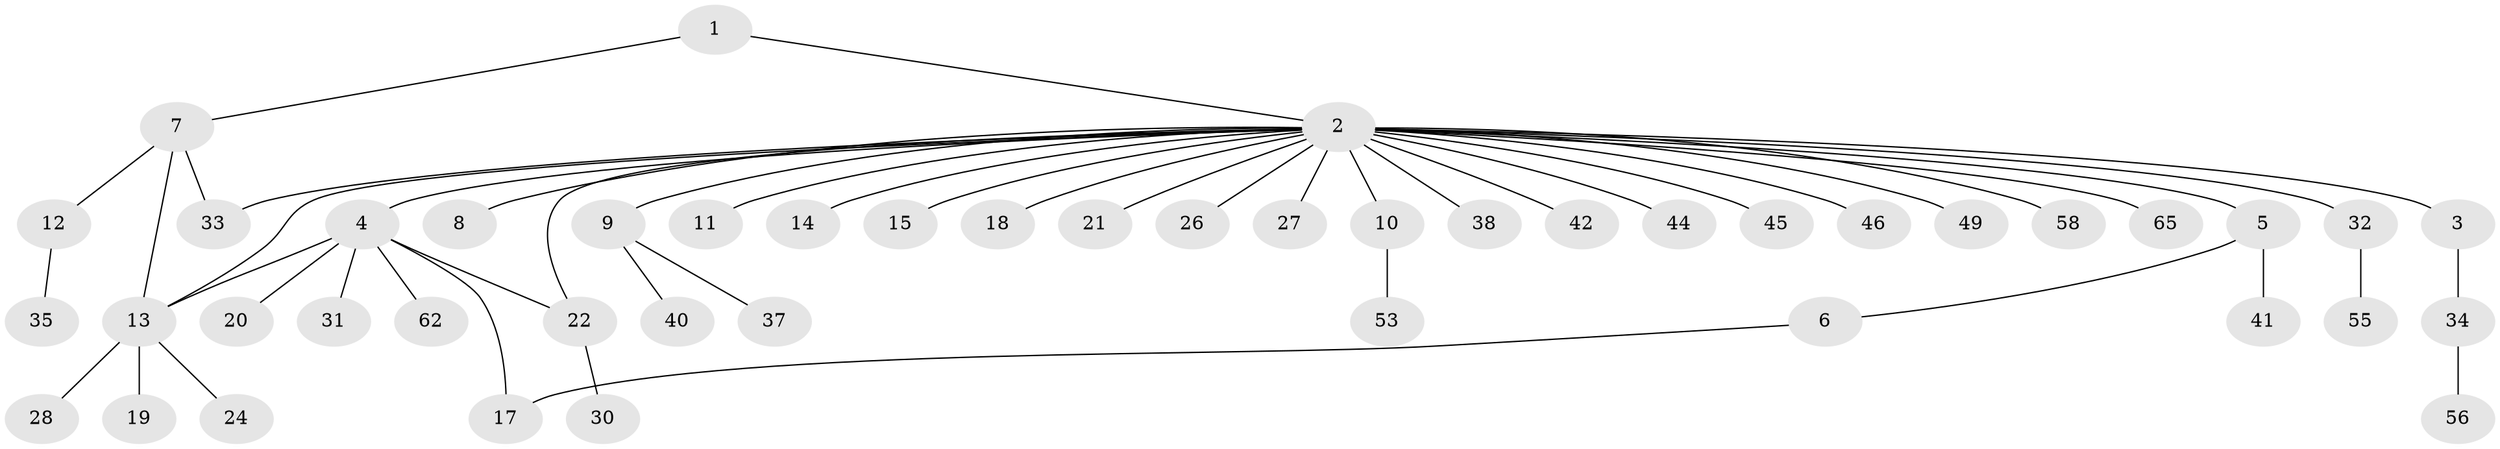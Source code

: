 // original degree distribution, {2: 0.15384615384615385, 28: 0.015384615384615385, 3: 0.12307692307692308, 7: 0.03076923076923077, 4: 0.06153846153846154, 1: 0.6153846153846154}
// Generated by graph-tools (version 1.1) at 2025/11/02/27/25 16:11:12]
// undirected, 46 vertices, 50 edges
graph export_dot {
graph [start="1"]
  node [color=gray90,style=filled];
  1;
  2 [super="+47"];
  3 [super="+39"];
  4 [super="+57"];
  5 [super="+23"];
  6;
  7 [super="+16"];
  8;
  9 [super="+50"];
  10 [super="+51"];
  11;
  12 [super="+25"];
  13 [super="+52"];
  14;
  15;
  17 [super="+61"];
  18;
  19 [super="+29"];
  20;
  21;
  22 [super="+36"];
  24;
  26;
  27;
  28;
  30;
  31;
  32 [super="+48"];
  33 [super="+59"];
  34 [super="+60"];
  35;
  37;
  38;
  40;
  41;
  42 [super="+43"];
  44;
  45 [super="+54"];
  46 [super="+64"];
  49;
  53;
  55;
  56;
  58;
  62 [super="+63"];
  65;
  1 -- 2;
  1 -- 7;
  2 -- 3;
  2 -- 4;
  2 -- 5;
  2 -- 8;
  2 -- 9;
  2 -- 10;
  2 -- 11;
  2 -- 13;
  2 -- 14;
  2 -- 15;
  2 -- 18;
  2 -- 21;
  2 -- 22;
  2 -- 26;
  2 -- 27;
  2 -- 32;
  2 -- 33;
  2 -- 38;
  2 -- 42;
  2 -- 44;
  2 -- 45 [weight=2];
  2 -- 46 [weight=2];
  2 -- 49;
  2 -- 58;
  2 -- 65;
  3 -- 34;
  4 -- 13;
  4 -- 17;
  4 -- 20;
  4 -- 31;
  4 -- 62;
  4 -- 22;
  5 -- 6;
  5 -- 41;
  6 -- 17;
  7 -- 12;
  7 -- 13;
  7 -- 33;
  9 -- 37;
  9 -- 40;
  10 -- 53;
  12 -- 35;
  13 -- 19;
  13 -- 24;
  13 -- 28;
  22 -- 30;
  32 -- 55;
  34 -- 56;
}
